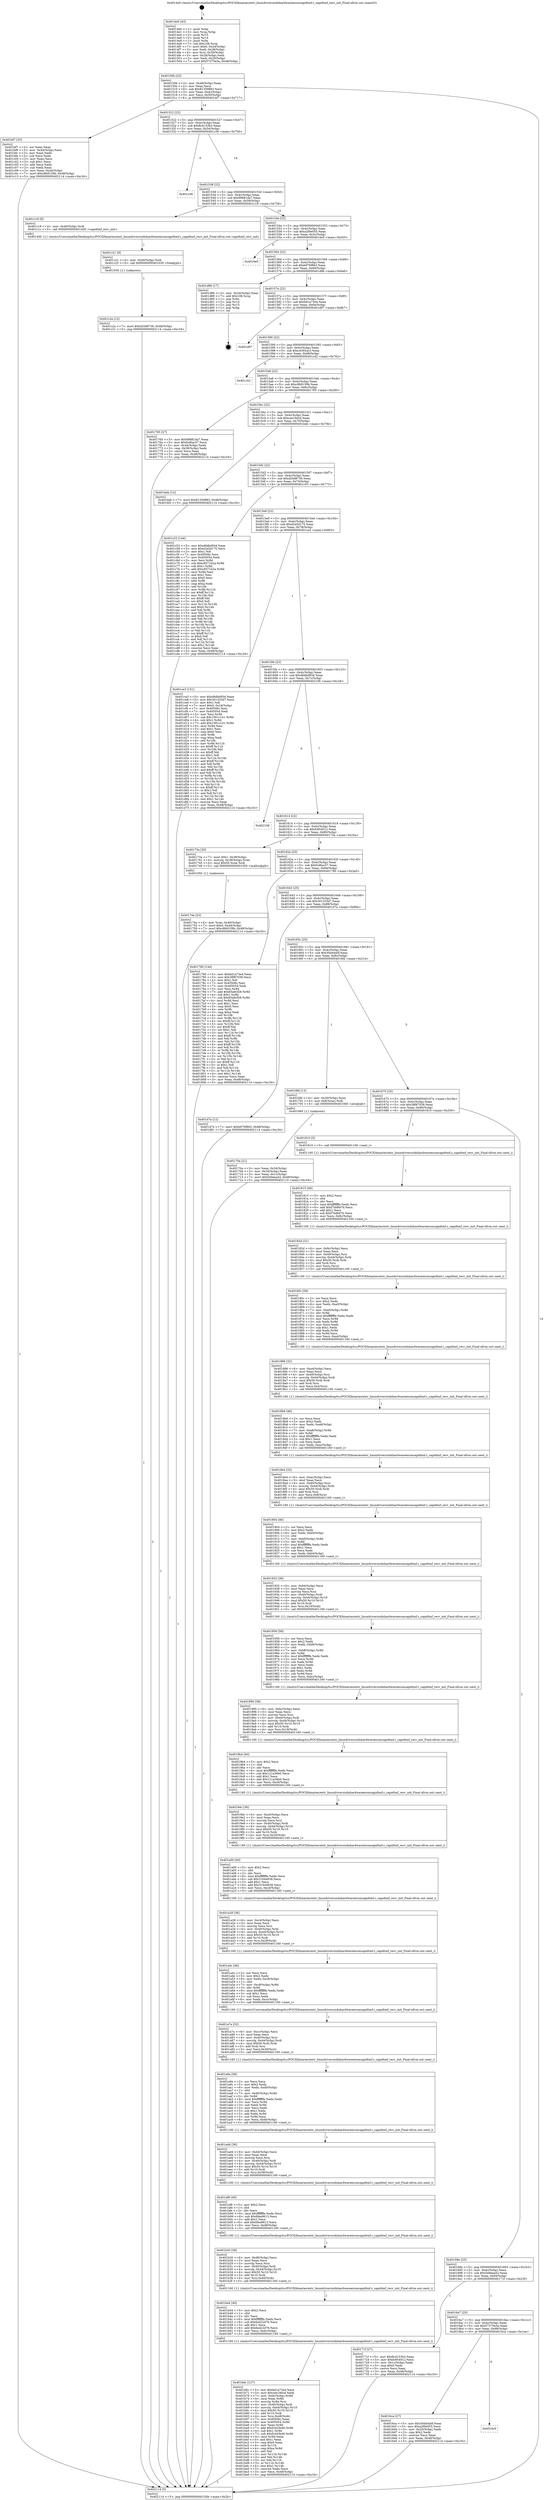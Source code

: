 digraph "0x4014e0" {
  label = "0x4014e0 (/mnt/c/Users/mathe/Desktop/tcc/POCII/binaries/extr_linuxdriversisdnhardwareeiconcapidtmf.c_capidtmf_recv_init_Final-ollvm.out::main(0))"
  labelloc = "t"
  node[shape=record]

  Entry [label="",width=0.3,height=0.3,shape=circle,fillcolor=black,style=filled]
  "0x40150b" [label="{
     0x40150b [23]\l
     | [instrs]\l
     &nbsp;&nbsp;0x40150b \<+3\>: mov -0x48(%rbp),%eax\l
     &nbsp;&nbsp;0x40150e \<+2\>: mov %eax,%ecx\l
     &nbsp;&nbsp;0x401510 \<+6\>: sub $0x81359883,%ecx\l
     &nbsp;&nbsp;0x401516 \<+3\>: mov %eax,-0x4c(%rbp)\l
     &nbsp;&nbsp;0x401519 \<+3\>: mov %ecx,-0x50(%rbp)\l
     &nbsp;&nbsp;0x40151c \<+6\>: je 0000000000401bf7 \<main+0x717\>\l
  }"]
  "0x401bf7" [label="{
     0x401bf7 [33]\l
     | [instrs]\l
     &nbsp;&nbsp;0x401bf7 \<+2\>: xor %eax,%eax\l
     &nbsp;&nbsp;0x401bf9 \<+3\>: mov -0x44(%rbp),%ecx\l
     &nbsp;&nbsp;0x401bfc \<+2\>: mov %eax,%edx\l
     &nbsp;&nbsp;0x401bfe \<+2\>: sub %ecx,%edx\l
     &nbsp;&nbsp;0x401c00 \<+2\>: mov %eax,%ecx\l
     &nbsp;&nbsp;0x401c02 \<+3\>: sub $0x1,%ecx\l
     &nbsp;&nbsp;0x401c05 \<+2\>: add %ecx,%edx\l
     &nbsp;&nbsp;0x401c07 \<+2\>: sub %edx,%eax\l
     &nbsp;&nbsp;0x401c09 \<+3\>: mov %eax,-0x44(%rbp)\l
     &nbsp;&nbsp;0x401c0c \<+7\>: movl $0xc8b9159b,-0x48(%rbp)\l
     &nbsp;&nbsp;0x401c13 \<+5\>: jmp 0000000000402114 \<main+0xc34\>\l
  }"]
  "0x401522" [label="{
     0x401522 [22]\l
     | [instrs]\l
     &nbsp;&nbsp;0x401522 \<+5\>: jmp 0000000000401527 \<main+0x47\>\l
     &nbsp;&nbsp;0x401527 \<+3\>: mov -0x4c(%rbp),%eax\l
     &nbsp;&nbsp;0x40152a \<+5\>: sub $0x8c4153b3,%eax\l
     &nbsp;&nbsp;0x40152f \<+3\>: mov %eax,-0x54(%rbp)\l
     &nbsp;&nbsp;0x401532 \<+6\>: je 0000000000401c36 \<main+0x756\>\l
  }"]
  Exit [label="",width=0.3,height=0.3,shape=circle,fillcolor=black,style=filled,peripheries=2]
  "0x401c36" [label="{
     0x401c36\l
  }", style=dashed]
  "0x401538" [label="{
     0x401538 [22]\l
     | [instrs]\l
     &nbsp;&nbsp;0x401538 \<+5\>: jmp 000000000040153d \<main+0x5d\>\l
     &nbsp;&nbsp;0x40153d \<+3\>: mov -0x4c(%rbp),%eax\l
     &nbsp;&nbsp;0x401540 \<+5\>: sub $0x99881da7,%eax\l
     &nbsp;&nbsp;0x401545 \<+3\>: mov %eax,-0x58(%rbp)\l
     &nbsp;&nbsp;0x401548 \<+6\>: je 0000000000401c18 \<main+0x738\>\l
  }"]
  "0x401c2a" [label="{
     0x401c2a [12]\l
     | [instrs]\l
     &nbsp;&nbsp;0x401c2a \<+7\>: movl $0xd20d8736,-0x48(%rbp)\l
     &nbsp;&nbsp;0x401c31 \<+5\>: jmp 0000000000402114 \<main+0xc34\>\l
  }"]
  "0x401c18" [label="{
     0x401c18 [9]\l
     | [instrs]\l
     &nbsp;&nbsp;0x401c18 \<+4\>: mov -0x40(%rbp),%rdi\l
     &nbsp;&nbsp;0x401c1c \<+5\>: call 0000000000401450 \<capidtmf_recv_init\>\l
     | [calls]\l
     &nbsp;&nbsp;0x401450 \{1\} (/mnt/c/Users/mathe/Desktop/tcc/POCII/binaries/extr_linuxdriversisdnhardwareeiconcapidtmf.c_capidtmf_recv_init_Final-ollvm.out::capidtmf_recv_init)\l
  }"]
  "0x40154e" [label="{
     0x40154e [22]\l
     | [instrs]\l
     &nbsp;&nbsp;0x40154e \<+5\>: jmp 0000000000401553 \<main+0x73\>\l
     &nbsp;&nbsp;0x401553 \<+3\>: mov -0x4c(%rbp),%eax\l
     &nbsp;&nbsp;0x401556 \<+5\>: sub $0xa2f0e055,%eax\l
     &nbsp;&nbsp;0x40155b \<+3\>: mov %eax,-0x5c(%rbp)\l
     &nbsp;&nbsp;0x40155e \<+6\>: je 00000000004016e5 \<main+0x205\>\l
  }"]
  "0x401c21" [label="{
     0x401c21 [9]\l
     | [instrs]\l
     &nbsp;&nbsp;0x401c21 \<+4\>: mov -0x40(%rbp),%rdi\l
     &nbsp;&nbsp;0x401c25 \<+5\>: call 0000000000401030 \<free@plt\>\l
     | [calls]\l
     &nbsp;&nbsp;0x401030 \{1\} (unknown)\l
  }"]
  "0x4016e5" [label="{
     0x4016e5\l
  }", style=dashed]
  "0x401564" [label="{
     0x401564 [22]\l
     | [instrs]\l
     &nbsp;&nbsp;0x401564 \<+5\>: jmp 0000000000401569 \<main+0x89\>\l
     &nbsp;&nbsp;0x401569 \<+3\>: mov -0x4c(%rbp),%eax\l
     &nbsp;&nbsp;0x40156c \<+5\>: sub $0xb976f863,%eax\l
     &nbsp;&nbsp;0x401571 \<+3\>: mov %eax,-0x60(%rbp)\l
     &nbsp;&nbsp;0x401574 \<+6\>: je 0000000000401d86 \<main+0x8a6\>\l
  }"]
  "0x401b6c" [label="{
     0x401b6c [127]\l
     | [instrs]\l
     &nbsp;&nbsp;0x401b6c \<+5\>: mov $0xbd1a73e4,%ecx\l
     &nbsp;&nbsp;0x401b71 \<+5\>: mov $0xcee19dcd,%edx\l
     &nbsp;&nbsp;0x401b76 \<+7\>: mov -0xdc(%rbp),%r8d\l
     &nbsp;&nbsp;0x401b7d \<+4\>: imul %eax,%r8d\l
     &nbsp;&nbsp;0x401b81 \<+3\>: movslq %r8d,%rsi\l
     &nbsp;&nbsp;0x401b84 \<+4\>: mov -0x40(%rbp),%rdi\l
     &nbsp;&nbsp;0x401b88 \<+4\>: movslq -0x44(%rbp),%r10\l
     &nbsp;&nbsp;0x401b8c \<+4\>: imul $0x50,%r10,%r10\l
     &nbsp;&nbsp;0x401b90 \<+3\>: add %r10,%rdi\l
     &nbsp;&nbsp;0x401b93 \<+4\>: mov %rsi,0x48(%rdi)\l
     &nbsp;&nbsp;0x401b97 \<+7\>: mov 0x40506c,%eax\l
     &nbsp;&nbsp;0x401b9e \<+8\>: mov 0x405054,%r8d\l
     &nbsp;&nbsp;0x401ba6 \<+3\>: mov %eax,%r9d\l
     &nbsp;&nbsp;0x401ba9 \<+7\>: add $0xfc443b46,%r9d\l
     &nbsp;&nbsp;0x401bb0 \<+4\>: sub $0x1,%r9d\l
     &nbsp;&nbsp;0x401bb4 \<+7\>: sub $0xfc443b46,%r9d\l
     &nbsp;&nbsp;0x401bbb \<+4\>: imul %r9d,%eax\l
     &nbsp;&nbsp;0x401bbf \<+3\>: and $0x1,%eax\l
     &nbsp;&nbsp;0x401bc2 \<+3\>: cmp $0x0,%eax\l
     &nbsp;&nbsp;0x401bc5 \<+4\>: sete %r11b\l
     &nbsp;&nbsp;0x401bc9 \<+4\>: cmp $0xa,%r8d\l
     &nbsp;&nbsp;0x401bcd \<+3\>: setl %bl\l
     &nbsp;&nbsp;0x401bd0 \<+3\>: mov %r11b,%r14b\l
     &nbsp;&nbsp;0x401bd3 \<+3\>: and %bl,%r14b\l
     &nbsp;&nbsp;0x401bd6 \<+3\>: xor %bl,%r11b\l
     &nbsp;&nbsp;0x401bd9 \<+3\>: or %r11b,%r14b\l
     &nbsp;&nbsp;0x401bdc \<+4\>: test $0x1,%r14b\l
     &nbsp;&nbsp;0x401be0 \<+3\>: cmovne %edx,%ecx\l
     &nbsp;&nbsp;0x401be3 \<+3\>: mov %ecx,-0x48(%rbp)\l
     &nbsp;&nbsp;0x401be6 \<+5\>: jmp 0000000000402114 \<main+0xc34\>\l
  }"]
  "0x401d86" [label="{
     0x401d86 [17]\l
     | [instrs]\l
     &nbsp;&nbsp;0x401d86 \<+3\>: mov -0x24(%rbp),%eax\l
     &nbsp;&nbsp;0x401d89 \<+7\>: add $0x108,%rsp\l
     &nbsp;&nbsp;0x401d90 \<+1\>: pop %rbx\l
     &nbsp;&nbsp;0x401d91 \<+2\>: pop %r14\l
     &nbsp;&nbsp;0x401d93 \<+2\>: pop %r15\l
     &nbsp;&nbsp;0x401d95 \<+1\>: pop %rbp\l
     &nbsp;&nbsp;0x401d96 \<+1\>: ret\l
  }"]
  "0x40157a" [label="{
     0x40157a [22]\l
     | [instrs]\l
     &nbsp;&nbsp;0x40157a \<+5\>: jmp 000000000040157f \<main+0x9f\>\l
     &nbsp;&nbsp;0x40157f \<+3\>: mov -0x4c(%rbp),%eax\l
     &nbsp;&nbsp;0x401582 \<+5\>: sub $0xbd1a73e4,%eax\l
     &nbsp;&nbsp;0x401587 \<+3\>: mov %eax,-0x64(%rbp)\l
     &nbsp;&nbsp;0x40158a \<+6\>: je 0000000000401d97 \<main+0x8b7\>\l
  }"]
  "0x401b44" [label="{
     0x401b44 [40]\l
     | [instrs]\l
     &nbsp;&nbsp;0x401b44 \<+5\>: mov $0x2,%ecx\l
     &nbsp;&nbsp;0x401b49 \<+1\>: cltd\l
     &nbsp;&nbsp;0x401b4a \<+2\>: idiv %ecx\l
     &nbsp;&nbsp;0x401b4c \<+6\>: imul $0xfffffffe,%edx,%ecx\l
     &nbsp;&nbsp;0x401b52 \<+6\>: sub $0x6ed22d76,%ecx\l
     &nbsp;&nbsp;0x401b58 \<+3\>: add $0x1,%ecx\l
     &nbsp;&nbsp;0x401b5b \<+6\>: add $0x6ed22d76,%ecx\l
     &nbsp;&nbsp;0x401b61 \<+6\>: mov %ecx,-0xdc(%rbp)\l
     &nbsp;&nbsp;0x401b67 \<+5\>: call 0000000000401160 \<next_i\>\l
     | [calls]\l
     &nbsp;&nbsp;0x401160 \{1\} (/mnt/c/Users/mathe/Desktop/tcc/POCII/binaries/extr_linuxdriversisdnhardwareeiconcapidtmf.c_capidtmf_recv_init_Final-ollvm.out::next_i)\l
  }"]
  "0x401d97" [label="{
     0x401d97\l
  }", style=dashed]
  "0x401590" [label="{
     0x401590 [22]\l
     | [instrs]\l
     &nbsp;&nbsp;0x401590 \<+5\>: jmp 0000000000401595 \<main+0xb5\>\l
     &nbsp;&nbsp;0x401595 \<+3\>: mov -0x4c(%rbp),%eax\l
     &nbsp;&nbsp;0x401598 \<+5\>: sub $0xc4392ac3,%eax\l
     &nbsp;&nbsp;0x40159d \<+3\>: mov %eax,-0x68(%rbp)\l
     &nbsp;&nbsp;0x4015a0 \<+6\>: je 0000000000401c42 \<main+0x762\>\l
  }"]
  "0x401b20" [label="{
     0x401b20 [36]\l
     | [instrs]\l
     &nbsp;&nbsp;0x401b20 \<+6\>: mov -0xd8(%rbp),%ecx\l
     &nbsp;&nbsp;0x401b26 \<+3\>: imul %eax,%ecx\l
     &nbsp;&nbsp;0x401b29 \<+3\>: movslq %ecx,%rsi\l
     &nbsp;&nbsp;0x401b2c \<+4\>: mov -0x40(%rbp),%rdi\l
     &nbsp;&nbsp;0x401b30 \<+4\>: movslq -0x44(%rbp),%r10\l
     &nbsp;&nbsp;0x401b34 \<+4\>: imul $0x50,%r10,%r10\l
     &nbsp;&nbsp;0x401b38 \<+3\>: add %r10,%rdi\l
     &nbsp;&nbsp;0x401b3b \<+4\>: mov %rsi,0x40(%rdi)\l
     &nbsp;&nbsp;0x401b3f \<+5\>: call 0000000000401160 \<next_i\>\l
     | [calls]\l
     &nbsp;&nbsp;0x401160 \{1\} (/mnt/c/Users/mathe/Desktop/tcc/POCII/binaries/extr_linuxdriversisdnhardwareeiconcapidtmf.c_capidtmf_recv_init_Final-ollvm.out::next_i)\l
  }"]
  "0x401c42" [label="{
     0x401c42\l
  }", style=dashed]
  "0x4015a6" [label="{
     0x4015a6 [22]\l
     | [instrs]\l
     &nbsp;&nbsp;0x4015a6 \<+5\>: jmp 00000000004015ab \<main+0xcb\>\l
     &nbsp;&nbsp;0x4015ab \<+3\>: mov -0x4c(%rbp),%eax\l
     &nbsp;&nbsp;0x4015ae \<+5\>: sub $0xc8b9159b,%eax\l
     &nbsp;&nbsp;0x4015b3 \<+3\>: mov %eax,-0x6c(%rbp)\l
     &nbsp;&nbsp;0x4015b6 \<+6\>: je 0000000000401765 \<main+0x285\>\l
  }"]
  "0x401af8" [label="{
     0x401af8 [40]\l
     | [instrs]\l
     &nbsp;&nbsp;0x401af8 \<+5\>: mov $0x2,%ecx\l
     &nbsp;&nbsp;0x401afd \<+1\>: cltd\l
     &nbsp;&nbsp;0x401afe \<+2\>: idiv %ecx\l
     &nbsp;&nbsp;0x401b00 \<+6\>: imul $0xfffffffe,%edx,%ecx\l
     &nbsp;&nbsp;0x401b06 \<+6\>: sub $0x6fea9613,%ecx\l
     &nbsp;&nbsp;0x401b0c \<+3\>: add $0x1,%ecx\l
     &nbsp;&nbsp;0x401b0f \<+6\>: add $0x6fea9613,%ecx\l
     &nbsp;&nbsp;0x401b15 \<+6\>: mov %ecx,-0xd8(%rbp)\l
     &nbsp;&nbsp;0x401b1b \<+5\>: call 0000000000401160 \<next_i\>\l
     | [calls]\l
     &nbsp;&nbsp;0x401160 \{1\} (/mnt/c/Users/mathe/Desktop/tcc/POCII/binaries/extr_linuxdriversisdnhardwareeiconcapidtmf.c_capidtmf_recv_init_Final-ollvm.out::next_i)\l
  }"]
  "0x401765" [label="{
     0x401765 [27]\l
     | [instrs]\l
     &nbsp;&nbsp;0x401765 \<+5\>: mov $0x99881da7,%eax\l
     &nbsp;&nbsp;0x40176a \<+5\>: mov $0xfcd6ac57,%ecx\l
     &nbsp;&nbsp;0x40176f \<+3\>: mov -0x44(%rbp),%edx\l
     &nbsp;&nbsp;0x401772 \<+3\>: cmp -0x38(%rbp),%edx\l
     &nbsp;&nbsp;0x401775 \<+3\>: cmovl %ecx,%eax\l
     &nbsp;&nbsp;0x401778 \<+3\>: mov %eax,-0x48(%rbp)\l
     &nbsp;&nbsp;0x40177b \<+5\>: jmp 0000000000402114 \<main+0xc34\>\l
  }"]
  "0x4015bc" [label="{
     0x4015bc [22]\l
     | [instrs]\l
     &nbsp;&nbsp;0x4015bc \<+5\>: jmp 00000000004015c1 \<main+0xe1\>\l
     &nbsp;&nbsp;0x4015c1 \<+3\>: mov -0x4c(%rbp),%eax\l
     &nbsp;&nbsp;0x4015c4 \<+5\>: sub $0xcee19dcd,%eax\l
     &nbsp;&nbsp;0x4015c9 \<+3\>: mov %eax,-0x70(%rbp)\l
     &nbsp;&nbsp;0x4015cc \<+6\>: je 0000000000401beb \<main+0x70b\>\l
  }"]
  "0x401ad4" [label="{
     0x401ad4 [36]\l
     | [instrs]\l
     &nbsp;&nbsp;0x401ad4 \<+6\>: mov -0xd4(%rbp),%ecx\l
     &nbsp;&nbsp;0x401ada \<+3\>: imul %eax,%ecx\l
     &nbsp;&nbsp;0x401add \<+3\>: movslq %ecx,%rsi\l
     &nbsp;&nbsp;0x401ae0 \<+4\>: mov -0x40(%rbp),%rdi\l
     &nbsp;&nbsp;0x401ae4 \<+4\>: movslq -0x44(%rbp),%r10\l
     &nbsp;&nbsp;0x401ae8 \<+4\>: imul $0x50,%r10,%r10\l
     &nbsp;&nbsp;0x401aec \<+3\>: add %r10,%rdi\l
     &nbsp;&nbsp;0x401aef \<+4\>: mov %rsi,0x38(%rdi)\l
     &nbsp;&nbsp;0x401af3 \<+5\>: call 0000000000401160 \<next_i\>\l
     | [calls]\l
     &nbsp;&nbsp;0x401160 \{1\} (/mnt/c/Users/mathe/Desktop/tcc/POCII/binaries/extr_linuxdriversisdnhardwareeiconcapidtmf.c_capidtmf_recv_init_Final-ollvm.out::next_i)\l
  }"]
  "0x401beb" [label="{
     0x401beb [12]\l
     | [instrs]\l
     &nbsp;&nbsp;0x401beb \<+7\>: movl $0x81359883,-0x48(%rbp)\l
     &nbsp;&nbsp;0x401bf2 \<+5\>: jmp 0000000000402114 \<main+0xc34\>\l
  }"]
  "0x4015d2" [label="{
     0x4015d2 [22]\l
     | [instrs]\l
     &nbsp;&nbsp;0x4015d2 \<+5\>: jmp 00000000004015d7 \<main+0xf7\>\l
     &nbsp;&nbsp;0x4015d7 \<+3\>: mov -0x4c(%rbp),%eax\l
     &nbsp;&nbsp;0x4015da \<+5\>: sub $0xd20d8736,%eax\l
     &nbsp;&nbsp;0x4015df \<+3\>: mov %eax,-0x74(%rbp)\l
     &nbsp;&nbsp;0x4015e2 \<+6\>: je 0000000000401c53 \<main+0x773\>\l
  }"]
  "0x401a9a" [label="{
     0x401a9a [58]\l
     | [instrs]\l
     &nbsp;&nbsp;0x401a9a \<+2\>: xor %ecx,%ecx\l
     &nbsp;&nbsp;0x401a9c \<+5\>: mov $0x2,%edx\l
     &nbsp;&nbsp;0x401aa1 \<+6\>: mov %edx,-0xd0(%rbp)\l
     &nbsp;&nbsp;0x401aa7 \<+1\>: cltd\l
     &nbsp;&nbsp;0x401aa8 \<+7\>: mov -0xd0(%rbp),%r8d\l
     &nbsp;&nbsp;0x401aaf \<+3\>: idiv %r8d\l
     &nbsp;&nbsp;0x401ab2 \<+6\>: imul $0xfffffffe,%edx,%edx\l
     &nbsp;&nbsp;0x401ab8 \<+3\>: mov %ecx,%r9d\l
     &nbsp;&nbsp;0x401abb \<+3\>: sub %edx,%r9d\l
     &nbsp;&nbsp;0x401abe \<+2\>: mov %ecx,%edx\l
     &nbsp;&nbsp;0x401ac0 \<+3\>: sub $0x1,%edx\l
     &nbsp;&nbsp;0x401ac3 \<+3\>: add %edx,%r9d\l
     &nbsp;&nbsp;0x401ac6 \<+3\>: sub %r9d,%ecx\l
     &nbsp;&nbsp;0x401ac9 \<+6\>: mov %ecx,-0xd4(%rbp)\l
     &nbsp;&nbsp;0x401acf \<+5\>: call 0000000000401160 \<next_i\>\l
     | [calls]\l
     &nbsp;&nbsp;0x401160 \{1\} (/mnt/c/Users/mathe/Desktop/tcc/POCII/binaries/extr_linuxdriversisdnhardwareeiconcapidtmf.c_capidtmf_recv_init_Final-ollvm.out::next_i)\l
  }"]
  "0x401c53" [label="{
     0x401c53 [144]\l
     | [instrs]\l
     &nbsp;&nbsp;0x401c53 \<+5\>: mov $0xd6dbd93d,%eax\l
     &nbsp;&nbsp;0x401c58 \<+5\>: mov $0xd2a5d175,%ecx\l
     &nbsp;&nbsp;0x401c5d \<+2\>: mov $0x1,%dl\l
     &nbsp;&nbsp;0x401c5f \<+7\>: mov 0x40506c,%esi\l
     &nbsp;&nbsp;0x401c66 \<+7\>: mov 0x405054,%edi\l
     &nbsp;&nbsp;0x401c6d \<+3\>: mov %esi,%r8d\l
     &nbsp;&nbsp;0x401c70 \<+7\>: sub $0xc8371b2a,%r8d\l
     &nbsp;&nbsp;0x401c77 \<+4\>: sub $0x1,%r8d\l
     &nbsp;&nbsp;0x401c7b \<+7\>: add $0xc8371b2a,%r8d\l
     &nbsp;&nbsp;0x401c82 \<+4\>: imul %r8d,%esi\l
     &nbsp;&nbsp;0x401c86 \<+3\>: and $0x1,%esi\l
     &nbsp;&nbsp;0x401c89 \<+3\>: cmp $0x0,%esi\l
     &nbsp;&nbsp;0x401c8c \<+4\>: sete %r9b\l
     &nbsp;&nbsp;0x401c90 \<+3\>: cmp $0xa,%edi\l
     &nbsp;&nbsp;0x401c93 \<+4\>: setl %r10b\l
     &nbsp;&nbsp;0x401c97 \<+3\>: mov %r9b,%r11b\l
     &nbsp;&nbsp;0x401c9a \<+4\>: xor $0xff,%r11b\l
     &nbsp;&nbsp;0x401c9e \<+3\>: mov %r10b,%bl\l
     &nbsp;&nbsp;0x401ca1 \<+3\>: xor $0xff,%bl\l
     &nbsp;&nbsp;0x401ca4 \<+3\>: xor $0x0,%dl\l
     &nbsp;&nbsp;0x401ca7 \<+3\>: mov %r11b,%r14b\l
     &nbsp;&nbsp;0x401caa \<+4\>: and $0x0,%r14b\l
     &nbsp;&nbsp;0x401cae \<+3\>: and %dl,%r9b\l
     &nbsp;&nbsp;0x401cb1 \<+3\>: mov %bl,%r15b\l
     &nbsp;&nbsp;0x401cb4 \<+4\>: and $0x0,%r15b\l
     &nbsp;&nbsp;0x401cb8 \<+3\>: and %dl,%r10b\l
     &nbsp;&nbsp;0x401cbb \<+3\>: or %r9b,%r14b\l
     &nbsp;&nbsp;0x401cbe \<+3\>: or %r10b,%r15b\l
     &nbsp;&nbsp;0x401cc1 \<+3\>: xor %r15b,%r14b\l
     &nbsp;&nbsp;0x401cc4 \<+3\>: or %bl,%r11b\l
     &nbsp;&nbsp;0x401cc7 \<+4\>: xor $0xff,%r11b\l
     &nbsp;&nbsp;0x401ccb \<+3\>: or $0x0,%dl\l
     &nbsp;&nbsp;0x401cce \<+3\>: and %dl,%r11b\l
     &nbsp;&nbsp;0x401cd1 \<+3\>: or %r11b,%r14b\l
     &nbsp;&nbsp;0x401cd4 \<+4\>: test $0x1,%r14b\l
     &nbsp;&nbsp;0x401cd8 \<+3\>: cmovne %ecx,%eax\l
     &nbsp;&nbsp;0x401cdb \<+3\>: mov %eax,-0x48(%rbp)\l
     &nbsp;&nbsp;0x401cde \<+5\>: jmp 0000000000402114 \<main+0xc34\>\l
  }"]
  "0x4015e8" [label="{
     0x4015e8 [22]\l
     | [instrs]\l
     &nbsp;&nbsp;0x4015e8 \<+5\>: jmp 00000000004015ed \<main+0x10d\>\l
     &nbsp;&nbsp;0x4015ed \<+3\>: mov -0x4c(%rbp),%eax\l
     &nbsp;&nbsp;0x4015f0 \<+5\>: sub $0xd2a5d175,%eax\l
     &nbsp;&nbsp;0x4015f5 \<+3\>: mov %eax,-0x78(%rbp)\l
     &nbsp;&nbsp;0x4015f8 \<+6\>: je 0000000000401ce3 \<main+0x803\>\l
  }"]
  "0x401a7a" [label="{
     0x401a7a [32]\l
     | [instrs]\l
     &nbsp;&nbsp;0x401a7a \<+6\>: mov -0xcc(%rbp),%ecx\l
     &nbsp;&nbsp;0x401a80 \<+3\>: imul %eax,%ecx\l
     &nbsp;&nbsp;0x401a83 \<+4\>: mov -0x40(%rbp),%rsi\l
     &nbsp;&nbsp;0x401a87 \<+4\>: movslq -0x44(%rbp),%rdi\l
     &nbsp;&nbsp;0x401a8b \<+4\>: imul $0x50,%rdi,%rdi\l
     &nbsp;&nbsp;0x401a8f \<+3\>: add %rdi,%rsi\l
     &nbsp;&nbsp;0x401a92 \<+3\>: mov %ecx,0x30(%rsi)\l
     &nbsp;&nbsp;0x401a95 \<+5\>: call 0000000000401160 \<next_i\>\l
     | [calls]\l
     &nbsp;&nbsp;0x401160 \{1\} (/mnt/c/Users/mathe/Desktop/tcc/POCII/binaries/extr_linuxdriversisdnhardwareeiconcapidtmf.c_capidtmf_recv_init_Final-ollvm.out::next_i)\l
  }"]
  "0x401ce3" [label="{
     0x401ce3 [151]\l
     | [instrs]\l
     &nbsp;&nbsp;0x401ce3 \<+5\>: mov $0xd6dbd93d,%eax\l
     &nbsp;&nbsp;0x401ce8 \<+5\>: mov $0x301333d7,%ecx\l
     &nbsp;&nbsp;0x401ced \<+2\>: mov $0x1,%dl\l
     &nbsp;&nbsp;0x401cef \<+7\>: movl $0x0,-0x24(%rbp)\l
     &nbsp;&nbsp;0x401cf6 \<+7\>: mov 0x40506c,%esi\l
     &nbsp;&nbsp;0x401cfd \<+7\>: mov 0x405054,%edi\l
     &nbsp;&nbsp;0x401d04 \<+3\>: mov %esi,%r8d\l
     &nbsp;&nbsp;0x401d07 \<+7\>: sub $0x1581c141,%r8d\l
     &nbsp;&nbsp;0x401d0e \<+4\>: sub $0x1,%r8d\l
     &nbsp;&nbsp;0x401d12 \<+7\>: add $0x1581c141,%r8d\l
     &nbsp;&nbsp;0x401d19 \<+4\>: imul %r8d,%esi\l
     &nbsp;&nbsp;0x401d1d \<+3\>: and $0x1,%esi\l
     &nbsp;&nbsp;0x401d20 \<+3\>: cmp $0x0,%esi\l
     &nbsp;&nbsp;0x401d23 \<+4\>: sete %r9b\l
     &nbsp;&nbsp;0x401d27 \<+3\>: cmp $0xa,%edi\l
     &nbsp;&nbsp;0x401d2a \<+4\>: setl %r10b\l
     &nbsp;&nbsp;0x401d2e \<+3\>: mov %r9b,%r11b\l
     &nbsp;&nbsp;0x401d31 \<+4\>: xor $0xff,%r11b\l
     &nbsp;&nbsp;0x401d35 \<+3\>: mov %r10b,%bl\l
     &nbsp;&nbsp;0x401d38 \<+3\>: xor $0xff,%bl\l
     &nbsp;&nbsp;0x401d3b \<+3\>: xor $0x1,%dl\l
     &nbsp;&nbsp;0x401d3e \<+3\>: mov %r11b,%r14b\l
     &nbsp;&nbsp;0x401d41 \<+4\>: and $0xff,%r14b\l
     &nbsp;&nbsp;0x401d45 \<+3\>: and %dl,%r9b\l
     &nbsp;&nbsp;0x401d48 \<+3\>: mov %bl,%r15b\l
     &nbsp;&nbsp;0x401d4b \<+4\>: and $0xff,%r15b\l
     &nbsp;&nbsp;0x401d4f \<+3\>: and %dl,%r10b\l
     &nbsp;&nbsp;0x401d52 \<+3\>: or %r9b,%r14b\l
     &nbsp;&nbsp;0x401d55 \<+3\>: or %r10b,%r15b\l
     &nbsp;&nbsp;0x401d58 \<+3\>: xor %r15b,%r14b\l
     &nbsp;&nbsp;0x401d5b \<+3\>: or %bl,%r11b\l
     &nbsp;&nbsp;0x401d5e \<+4\>: xor $0xff,%r11b\l
     &nbsp;&nbsp;0x401d62 \<+3\>: or $0x1,%dl\l
     &nbsp;&nbsp;0x401d65 \<+3\>: and %dl,%r11b\l
     &nbsp;&nbsp;0x401d68 \<+3\>: or %r11b,%r14b\l
     &nbsp;&nbsp;0x401d6b \<+4\>: test $0x1,%r14b\l
     &nbsp;&nbsp;0x401d6f \<+3\>: cmovne %ecx,%eax\l
     &nbsp;&nbsp;0x401d72 \<+3\>: mov %eax,-0x48(%rbp)\l
     &nbsp;&nbsp;0x401d75 \<+5\>: jmp 0000000000402114 \<main+0xc34\>\l
  }"]
  "0x4015fe" [label="{
     0x4015fe [22]\l
     | [instrs]\l
     &nbsp;&nbsp;0x4015fe \<+5\>: jmp 0000000000401603 \<main+0x123\>\l
     &nbsp;&nbsp;0x401603 \<+3\>: mov -0x4c(%rbp),%eax\l
     &nbsp;&nbsp;0x401606 \<+5\>: sub $0xd6dbd93d,%eax\l
     &nbsp;&nbsp;0x40160b \<+3\>: mov %eax,-0x7c(%rbp)\l
     &nbsp;&nbsp;0x40160e \<+6\>: je 0000000000402106 \<main+0xc26\>\l
  }"]
  "0x401a4c" [label="{
     0x401a4c [46]\l
     | [instrs]\l
     &nbsp;&nbsp;0x401a4c \<+2\>: xor %ecx,%ecx\l
     &nbsp;&nbsp;0x401a4e \<+5\>: mov $0x2,%edx\l
     &nbsp;&nbsp;0x401a53 \<+6\>: mov %edx,-0xc8(%rbp)\l
     &nbsp;&nbsp;0x401a59 \<+1\>: cltd\l
     &nbsp;&nbsp;0x401a5a \<+7\>: mov -0xc8(%rbp),%r8d\l
     &nbsp;&nbsp;0x401a61 \<+3\>: idiv %r8d\l
     &nbsp;&nbsp;0x401a64 \<+6\>: imul $0xfffffffe,%edx,%edx\l
     &nbsp;&nbsp;0x401a6a \<+3\>: sub $0x1,%ecx\l
     &nbsp;&nbsp;0x401a6d \<+2\>: sub %ecx,%edx\l
     &nbsp;&nbsp;0x401a6f \<+6\>: mov %edx,-0xcc(%rbp)\l
     &nbsp;&nbsp;0x401a75 \<+5\>: call 0000000000401160 \<next_i\>\l
     | [calls]\l
     &nbsp;&nbsp;0x401160 \{1\} (/mnt/c/Users/mathe/Desktop/tcc/POCII/binaries/extr_linuxdriversisdnhardwareeiconcapidtmf.c_capidtmf_recv_init_Final-ollvm.out::next_i)\l
  }"]
  "0x402106" [label="{
     0x402106\l
  }", style=dashed]
  "0x401614" [label="{
     0x401614 [22]\l
     | [instrs]\l
     &nbsp;&nbsp;0x401614 \<+5\>: jmp 0000000000401619 \<main+0x139\>\l
     &nbsp;&nbsp;0x401619 \<+3\>: mov -0x4c(%rbp),%eax\l
     &nbsp;&nbsp;0x40161c \<+5\>: sub $0xfc854012,%eax\l
     &nbsp;&nbsp;0x401621 \<+3\>: mov %eax,-0x80(%rbp)\l
     &nbsp;&nbsp;0x401624 \<+6\>: je 000000000040173a \<main+0x25a\>\l
  }"]
  "0x401a28" [label="{
     0x401a28 [36]\l
     | [instrs]\l
     &nbsp;&nbsp;0x401a28 \<+6\>: mov -0xc4(%rbp),%ecx\l
     &nbsp;&nbsp;0x401a2e \<+3\>: imul %eax,%ecx\l
     &nbsp;&nbsp;0x401a31 \<+3\>: movslq %ecx,%rsi\l
     &nbsp;&nbsp;0x401a34 \<+4\>: mov -0x40(%rbp),%rdi\l
     &nbsp;&nbsp;0x401a38 \<+4\>: movslq -0x44(%rbp),%r10\l
     &nbsp;&nbsp;0x401a3c \<+4\>: imul $0x50,%r10,%r10\l
     &nbsp;&nbsp;0x401a40 \<+3\>: add %r10,%rdi\l
     &nbsp;&nbsp;0x401a43 \<+4\>: mov %rsi,0x28(%rdi)\l
     &nbsp;&nbsp;0x401a47 \<+5\>: call 0000000000401160 \<next_i\>\l
     | [calls]\l
     &nbsp;&nbsp;0x401160 \{1\} (/mnt/c/Users/mathe/Desktop/tcc/POCII/binaries/extr_linuxdriversisdnhardwareeiconcapidtmf.c_capidtmf_recv_init_Final-ollvm.out::next_i)\l
  }"]
  "0x40173a" [label="{
     0x40173a [20]\l
     | [instrs]\l
     &nbsp;&nbsp;0x40173a \<+7\>: movl $0x1,-0x38(%rbp)\l
     &nbsp;&nbsp;0x401741 \<+4\>: movslq -0x38(%rbp),%rax\l
     &nbsp;&nbsp;0x401745 \<+4\>: imul $0x50,%rax,%rdi\l
     &nbsp;&nbsp;0x401749 \<+5\>: call 0000000000401050 \<malloc@plt\>\l
     | [calls]\l
     &nbsp;&nbsp;0x401050 \{1\} (unknown)\l
  }"]
  "0x40162a" [label="{
     0x40162a [25]\l
     | [instrs]\l
     &nbsp;&nbsp;0x40162a \<+5\>: jmp 000000000040162f \<main+0x14f\>\l
     &nbsp;&nbsp;0x40162f \<+3\>: mov -0x4c(%rbp),%eax\l
     &nbsp;&nbsp;0x401632 \<+5\>: sub $0xfcd6ac57,%eax\l
     &nbsp;&nbsp;0x401637 \<+6\>: mov %eax,-0x84(%rbp)\l
     &nbsp;&nbsp;0x40163d \<+6\>: je 0000000000401780 \<main+0x2a0\>\l
  }"]
  "0x401a00" [label="{
     0x401a00 [40]\l
     | [instrs]\l
     &nbsp;&nbsp;0x401a00 \<+5\>: mov $0x2,%ecx\l
     &nbsp;&nbsp;0x401a05 \<+1\>: cltd\l
     &nbsp;&nbsp;0x401a06 \<+2\>: idiv %ecx\l
     &nbsp;&nbsp;0x401a08 \<+6\>: imul $0xfffffffe,%edx,%ecx\l
     &nbsp;&nbsp;0x401a0e \<+6\>: sub $0x31644638,%ecx\l
     &nbsp;&nbsp;0x401a14 \<+3\>: add $0x1,%ecx\l
     &nbsp;&nbsp;0x401a17 \<+6\>: add $0x31644638,%ecx\l
     &nbsp;&nbsp;0x401a1d \<+6\>: mov %ecx,-0xc4(%rbp)\l
     &nbsp;&nbsp;0x401a23 \<+5\>: call 0000000000401160 \<next_i\>\l
     | [calls]\l
     &nbsp;&nbsp;0x401160 \{1\} (/mnt/c/Users/mathe/Desktop/tcc/POCII/binaries/extr_linuxdriversisdnhardwareeiconcapidtmf.c_capidtmf_recv_init_Final-ollvm.out::next_i)\l
  }"]
  "0x401780" [label="{
     0x401780 [144]\l
     | [instrs]\l
     &nbsp;&nbsp;0x401780 \<+5\>: mov $0xbd1a73e4,%eax\l
     &nbsp;&nbsp;0x401785 \<+5\>: mov $0x38f87039,%ecx\l
     &nbsp;&nbsp;0x40178a \<+2\>: mov $0x1,%dl\l
     &nbsp;&nbsp;0x40178c \<+7\>: mov 0x40506c,%esi\l
     &nbsp;&nbsp;0x401793 \<+7\>: mov 0x405054,%edi\l
     &nbsp;&nbsp;0x40179a \<+3\>: mov %esi,%r8d\l
     &nbsp;&nbsp;0x40179d \<+7\>: add $0x65a8cf28,%r8d\l
     &nbsp;&nbsp;0x4017a4 \<+4\>: sub $0x1,%r8d\l
     &nbsp;&nbsp;0x4017a8 \<+7\>: sub $0x65a8cf28,%r8d\l
     &nbsp;&nbsp;0x4017af \<+4\>: imul %r8d,%esi\l
     &nbsp;&nbsp;0x4017b3 \<+3\>: and $0x1,%esi\l
     &nbsp;&nbsp;0x4017b6 \<+3\>: cmp $0x0,%esi\l
     &nbsp;&nbsp;0x4017b9 \<+4\>: sete %r9b\l
     &nbsp;&nbsp;0x4017bd \<+3\>: cmp $0xa,%edi\l
     &nbsp;&nbsp;0x4017c0 \<+4\>: setl %r10b\l
     &nbsp;&nbsp;0x4017c4 \<+3\>: mov %r9b,%r11b\l
     &nbsp;&nbsp;0x4017c7 \<+4\>: xor $0xff,%r11b\l
     &nbsp;&nbsp;0x4017cb \<+3\>: mov %r10b,%bl\l
     &nbsp;&nbsp;0x4017ce \<+3\>: xor $0xff,%bl\l
     &nbsp;&nbsp;0x4017d1 \<+3\>: xor $0x1,%dl\l
     &nbsp;&nbsp;0x4017d4 \<+3\>: mov %r11b,%r14b\l
     &nbsp;&nbsp;0x4017d7 \<+4\>: and $0xff,%r14b\l
     &nbsp;&nbsp;0x4017db \<+3\>: and %dl,%r9b\l
     &nbsp;&nbsp;0x4017de \<+3\>: mov %bl,%r15b\l
     &nbsp;&nbsp;0x4017e1 \<+4\>: and $0xff,%r15b\l
     &nbsp;&nbsp;0x4017e5 \<+3\>: and %dl,%r10b\l
     &nbsp;&nbsp;0x4017e8 \<+3\>: or %r9b,%r14b\l
     &nbsp;&nbsp;0x4017eb \<+3\>: or %r10b,%r15b\l
     &nbsp;&nbsp;0x4017ee \<+3\>: xor %r15b,%r14b\l
     &nbsp;&nbsp;0x4017f1 \<+3\>: or %bl,%r11b\l
     &nbsp;&nbsp;0x4017f4 \<+4\>: xor $0xff,%r11b\l
     &nbsp;&nbsp;0x4017f8 \<+3\>: or $0x1,%dl\l
     &nbsp;&nbsp;0x4017fb \<+3\>: and %dl,%r11b\l
     &nbsp;&nbsp;0x4017fe \<+3\>: or %r11b,%r14b\l
     &nbsp;&nbsp;0x401801 \<+4\>: test $0x1,%r14b\l
     &nbsp;&nbsp;0x401805 \<+3\>: cmovne %ecx,%eax\l
     &nbsp;&nbsp;0x401808 \<+3\>: mov %eax,-0x48(%rbp)\l
     &nbsp;&nbsp;0x40180b \<+5\>: jmp 0000000000402114 \<main+0xc34\>\l
  }"]
  "0x401643" [label="{
     0x401643 [25]\l
     | [instrs]\l
     &nbsp;&nbsp;0x401643 \<+5\>: jmp 0000000000401648 \<main+0x168\>\l
     &nbsp;&nbsp;0x401648 \<+3\>: mov -0x4c(%rbp),%eax\l
     &nbsp;&nbsp;0x40164b \<+5\>: sub $0x301333d7,%eax\l
     &nbsp;&nbsp;0x401650 \<+6\>: mov %eax,-0x88(%rbp)\l
     &nbsp;&nbsp;0x401656 \<+6\>: je 0000000000401d7a \<main+0x89a\>\l
  }"]
  "0x4019dc" [label="{
     0x4019dc [36]\l
     | [instrs]\l
     &nbsp;&nbsp;0x4019dc \<+6\>: mov -0xc0(%rbp),%ecx\l
     &nbsp;&nbsp;0x4019e2 \<+3\>: imul %eax,%ecx\l
     &nbsp;&nbsp;0x4019e5 \<+3\>: movslq %ecx,%rsi\l
     &nbsp;&nbsp;0x4019e8 \<+4\>: mov -0x40(%rbp),%rdi\l
     &nbsp;&nbsp;0x4019ec \<+4\>: movslq -0x44(%rbp),%r10\l
     &nbsp;&nbsp;0x4019f0 \<+4\>: imul $0x50,%r10,%r10\l
     &nbsp;&nbsp;0x4019f4 \<+3\>: add %r10,%rdi\l
     &nbsp;&nbsp;0x4019f7 \<+4\>: mov %rsi,0x20(%rdi)\l
     &nbsp;&nbsp;0x4019fb \<+5\>: call 0000000000401160 \<next_i\>\l
     | [calls]\l
     &nbsp;&nbsp;0x401160 \{1\} (/mnt/c/Users/mathe/Desktop/tcc/POCII/binaries/extr_linuxdriversisdnhardwareeiconcapidtmf.c_capidtmf_recv_init_Final-ollvm.out::next_i)\l
  }"]
  "0x401d7a" [label="{
     0x401d7a [12]\l
     | [instrs]\l
     &nbsp;&nbsp;0x401d7a \<+7\>: movl $0xb976f863,-0x48(%rbp)\l
     &nbsp;&nbsp;0x401d81 \<+5\>: jmp 0000000000402114 \<main+0xc34\>\l
  }"]
  "0x40165c" [label="{
     0x40165c [25]\l
     | [instrs]\l
     &nbsp;&nbsp;0x40165c \<+5\>: jmp 0000000000401661 \<main+0x181\>\l
     &nbsp;&nbsp;0x401661 \<+3\>: mov -0x4c(%rbp),%eax\l
     &nbsp;&nbsp;0x401664 \<+5\>: sub $0x30d44a0f,%eax\l
     &nbsp;&nbsp;0x401669 \<+6\>: mov %eax,-0x8c(%rbp)\l
     &nbsp;&nbsp;0x40166f \<+6\>: je 00000000004016fd \<main+0x21d\>\l
  }"]
  "0x4019b4" [label="{
     0x4019b4 [40]\l
     | [instrs]\l
     &nbsp;&nbsp;0x4019b4 \<+5\>: mov $0x2,%ecx\l
     &nbsp;&nbsp;0x4019b9 \<+1\>: cltd\l
     &nbsp;&nbsp;0x4019ba \<+2\>: idiv %ecx\l
     &nbsp;&nbsp;0x4019bc \<+6\>: imul $0xfffffffe,%edx,%ecx\l
     &nbsp;&nbsp;0x4019c2 \<+6\>: sub $0x121a36b0,%ecx\l
     &nbsp;&nbsp;0x4019c8 \<+3\>: add $0x1,%ecx\l
     &nbsp;&nbsp;0x4019cb \<+6\>: add $0x121a36b0,%ecx\l
     &nbsp;&nbsp;0x4019d1 \<+6\>: mov %ecx,-0xc0(%rbp)\l
     &nbsp;&nbsp;0x4019d7 \<+5\>: call 0000000000401160 \<next_i\>\l
     | [calls]\l
     &nbsp;&nbsp;0x401160 \{1\} (/mnt/c/Users/mathe/Desktop/tcc/POCII/binaries/extr_linuxdriversisdnhardwareeiconcapidtmf.c_capidtmf_recv_init_Final-ollvm.out::next_i)\l
  }"]
  "0x4016fd" [label="{
     0x4016fd [13]\l
     | [instrs]\l
     &nbsp;&nbsp;0x4016fd \<+4\>: mov -0x30(%rbp),%rax\l
     &nbsp;&nbsp;0x401701 \<+4\>: mov 0x8(%rax),%rdi\l
     &nbsp;&nbsp;0x401705 \<+5\>: call 0000000000401060 \<atoi@plt\>\l
     | [calls]\l
     &nbsp;&nbsp;0x401060 \{1\} (unknown)\l
  }"]
  "0x401675" [label="{
     0x401675 [25]\l
     | [instrs]\l
     &nbsp;&nbsp;0x401675 \<+5\>: jmp 000000000040167a \<main+0x19a\>\l
     &nbsp;&nbsp;0x40167a \<+3\>: mov -0x4c(%rbp),%eax\l
     &nbsp;&nbsp;0x40167d \<+5\>: sub $0x38f87039,%eax\l
     &nbsp;&nbsp;0x401682 \<+6\>: mov %eax,-0x90(%rbp)\l
     &nbsp;&nbsp;0x401688 \<+6\>: je 0000000000401810 \<main+0x330\>\l
  }"]
  "0x401990" [label="{
     0x401990 [36]\l
     | [instrs]\l
     &nbsp;&nbsp;0x401990 \<+6\>: mov -0xbc(%rbp),%ecx\l
     &nbsp;&nbsp;0x401996 \<+3\>: imul %eax,%ecx\l
     &nbsp;&nbsp;0x401999 \<+3\>: movslq %ecx,%rsi\l
     &nbsp;&nbsp;0x40199c \<+4\>: mov -0x40(%rbp),%rdi\l
     &nbsp;&nbsp;0x4019a0 \<+4\>: movslq -0x44(%rbp),%r10\l
     &nbsp;&nbsp;0x4019a4 \<+4\>: imul $0x50,%r10,%r10\l
     &nbsp;&nbsp;0x4019a8 \<+3\>: add %r10,%rdi\l
     &nbsp;&nbsp;0x4019ab \<+4\>: mov %rsi,0x18(%rdi)\l
     &nbsp;&nbsp;0x4019af \<+5\>: call 0000000000401160 \<next_i\>\l
     | [calls]\l
     &nbsp;&nbsp;0x401160 \{1\} (/mnt/c/Users/mathe/Desktop/tcc/POCII/binaries/extr_linuxdriversisdnhardwareeiconcapidtmf.c_capidtmf_recv_init_Final-ollvm.out::next_i)\l
  }"]
  "0x401810" [label="{
     0x401810 [5]\l
     | [instrs]\l
     &nbsp;&nbsp;0x401810 \<+5\>: call 0000000000401160 \<next_i\>\l
     | [calls]\l
     &nbsp;&nbsp;0x401160 \{1\} (/mnt/c/Users/mathe/Desktop/tcc/POCII/binaries/extr_linuxdriversisdnhardwareeiconcapidtmf.c_capidtmf_recv_init_Final-ollvm.out::next_i)\l
  }"]
  "0x40168e" [label="{
     0x40168e [25]\l
     | [instrs]\l
     &nbsp;&nbsp;0x40168e \<+5\>: jmp 0000000000401693 \<main+0x1b3\>\l
     &nbsp;&nbsp;0x401693 \<+3\>: mov -0x4c(%rbp),%eax\l
     &nbsp;&nbsp;0x401696 \<+5\>: sub $0x549eea43,%eax\l
     &nbsp;&nbsp;0x40169b \<+6\>: mov %eax,-0x94(%rbp)\l
     &nbsp;&nbsp;0x4016a1 \<+6\>: je 000000000040171f \<main+0x23f\>\l
  }"]
  "0x401956" [label="{
     0x401956 [58]\l
     | [instrs]\l
     &nbsp;&nbsp;0x401956 \<+2\>: xor %ecx,%ecx\l
     &nbsp;&nbsp;0x401958 \<+5\>: mov $0x2,%edx\l
     &nbsp;&nbsp;0x40195d \<+6\>: mov %edx,-0xb8(%rbp)\l
     &nbsp;&nbsp;0x401963 \<+1\>: cltd\l
     &nbsp;&nbsp;0x401964 \<+7\>: mov -0xb8(%rbp),%r8d\l
     &nbsp;&nbsp;0x40196b \<+3\>: idiv %r8d\l
     &nbsp;&nbsp;0x40196e \<+6\>: imul $0xfffffffe,%edx,%edx\l
     &nbsp;&nbsp;0x401974 \<+3\>: mov %ecx,%r9d\l
     &nbsp;&nbsp;0x401977 \<+3\>: sub %edx,%r9d\l
     &nbsp;&nbsp;0x40197a \<+2\>: mov %ecx,%edx\l
     &nbsp;&nbsp;0x40197c \<+3\>: sub $0x1,%edx\l
     &nbsp;&nbsp;0x40197f \<+3\>: add %edx,%r9d\l
     &nbsp;&nbsp;0x401982 \<+3\>: sub %r9d,%ecx\l
     &nbsp;&nbsp;0x401985 \<+6\>: mov %ecx,-0xbc(%rbp)\l
     &nbsp;&nbsp;0x40198b \<+5\>: call 0000000000401160 \<next_i\>\l
     | [calls]\l
     &nbsp;&nbsp;0x401160 \{1\} (/mnt/c/Users/mathe/Desktop/tcc/POCII/binaries/extr_linuxdriversisdnhardwareeiconcapidtmf.c_capidtmf_recv_init_Final-ollvm.out::next_i)\l
  }"]
  "0x40171f" [label="{
     0x40171f [27]\l
     | [instrs]\l
     &nbsp;&nbsp;0x40171f \<+5\>: mov $0x8c4153b3,%eax\l
     &nbsp;&nbsp;0x401724 \<+5\>: mov $0xfc854012,%ecx\l
     &nbsp;&nbsp;0x401729 \<+3\>: mov -0x1c(%rbp),%edx\l
     &nbsp;&nbsp;0x40172c \<+3\>: cmp $0x0,%edx\l
     &nbsp;&nbsp;0x40172f \<+3\>: cmove %ecx,%eax\l
     &nbsp;&nbsp;0x401732 \<+3\>: mov %eax,-0x48(%rbp)\l
     &nbsp;&nbsp;0x401735 \<+5\>: jmp 0000000000402114 \<main+0xc34\>\l
  }"]
  "0x4016a7" [label="{
     0x4016a7 [25]\l
     | [instrs]\l
     &nbsp;&nbsp;0x4016a7 \<+5\>: jmp 00000000004016ac \<main+0x1cc\>\l
     &nbsp;&nbsp;0x4016ac \<+3\>: mov -0x4c(%rbp),%eax\l
     &nbsp;&nbsp;0x4016af \<+5\>: sub $0x57270e3a,%eax\l
     &nbsp;&nbsp;0x4016b4 \<+6\>: mov %eax,-0x98(%rbp)\l
     &nbsp;&nbsp;0x4016ba \<+6\>: je 00000000004016ca \<main+0x1ea\>\l
  }"]
  "0x401932" [label="{
     0x401932 [36]\l
     | [instrs]\l
     &nbsp;&nbsp;0x401932 \<+6\>: mov -0xb4(%rbp),%ecx\l
     &nbsp;&nbsp;0x401938 \<+3\>: imul %eax,%ecx\l
     &nbsp;&nbsp;0x40193b \<+3\>: movslq %ecx,%rsi\l
     &nbsp;&nbsp;0x40193e \<+4\>: mov -0x40(%rbp),%rdi\l
     &nbsp;&nbsp;0x401942 \<+4\>: movslq -0x44(%rbp),%r10\l
     &nbsp;&nbsp;0x401946 \<+4\>: imul $0x50,%r10,%r10\l
     &nbsp;&nbsp;0x40194a \<+3\>: add %r10,%rdi\l
     &nbsp;&nbsp;0x40194d \<+4\>: mov %rsi,0x10(%rdi)\l
     &nbsp;&nbsp;0x401951 \<+5\>: call 0000000000401160 \<next_i\>\l
     | [calls]\l
     &nbsp;&nbsp;0x401160 \{1\} (/mnt/c/Users/mathe/Desktop/tcc/POCII/binaries/extr_linuxdriversisdnhardwareeiconcapidtmf.c_capidtmf_recv_init_Final-ollvm.out::next_i)\l
  }"]
  "0x4016ca" [label="{
     0x4016ca [27]\l
     | [instrs]\l
     &nbsp;&nbsp;0x4016ca \<+5\>: mov $0x30d44a0f,%eax\l
     &nbsp;&nbsp;0x4016cf \<+5\>: mov $0xa2f0e055,%ecx\l
     &nbsp;&nbsp;0x4016d4 \<+3\>: mov -0x20(%rbp),%edx\l
     &nbsp;&nbsp;0x4016d7 \<+3\>: cmp $0x2,%edx\l
     &nbsp;&nbsp;0x4016da \<+3\>: cmovne %ecx,%eax\l
     &nbsp;&nbsp;0x4016dd \<+3\>: mov %eax,-0x48(%rbp)\l
     &nbsp;&nbsp;0x4016e0 \<+5\>: jmp 0000000000402114 \<main+0xc34\>\l
  }"]
  "0x4016c0" [label="{
     0x4016c0\l
  }", style=dashed]
  "0x402114" [label="{
     0x402114 [5]\l
     | [instrs]\l
     &nbsp;&nbsp;0x402114 \<+5\>: jmp 000000000040150b \<main+0x2b\>\l
  }"]
  "0x4014e0" [label="{
     0x4014e0 [43]\l
     | [instrs]\l
     &nbsp;&nbsp;0x4014e0 \<+1\>: push %rbp\l
     &nbsp;&nbsp;0x4014e1 \<+3\>: mov %rsp,%rbp\l
     &nbsp;&nbsp;0x4014e4 \<+2\>: push %r15\l
     &nbsp;&nbsp;0x4014e6 \<+2\>: push %r14\l
     &nbsp;&nbsp;0x4014e8 \<+1\>: push %rbx\l
     &nbsp;&nbsp;0x4014e9 \<+7\>: sub $0x108,%rsp\l
     &nbsp;&nbsp;0x4014f0 \<+7\>: movl $0x0,-0x24(%rbp)\l
     &nbsp;&nbsp;0x4014f7 \<+3\>: mov %edi,-0x28(%rbp)\l
     &nbsp;&nbsp;0x4014fa \<+4\>: mov %rsi,-0x30(%rbp)\l
     &nbsp;&nbsp;0x4014fe \<+3\>: mov -0x28(%rbp),%edi\l
     &nbsp;&nbsp;0x401501 \<+3\>: mov %edi,-0x20(%rbp)\l
     &nbsp;&nbsp;0x401504 \<+7\>: movl $0x57270e3a,-0x48(%rbp)\l
  }"]
  "0x40170a" [label="{
     0x40170a [21]\l
     | [instrs]\l
     &nbsp;&nbsp;0x40170a \<+3\>: mov %eax,-0x34(%rbp)\l
     &nbsp;&nbsp;0x40170d \<+3\>: mov -0x34(%rbp),%eax\l
     &nbsp;&nbsp;0x401710 \<+3\>: mov %eax,-0x1c(%rbp)\l
     &nbsp;&nbsp;0x401713 \<+7\>: movl $0x549eea43,-0x48(%rbp)\l
     &nbsp;&nbsp;0x40171a \<+5\>: jmp 0000000000402114 \<main+0xc34\>\l
  }"]
  "0x40174e" [label="{
     0x40174e [23]\l
     | [instrs]\l
     &nbsp;&nbsp;0x40174e \<+4\>: mov %rax,-0x40(%rbp)\l
     &nbsp;&nbsp;0x401752 \<+7\>: movl $0x0,-0x44(%rbp)\l
     &nbsp;&nbsp;0x401759 \<+7\>: movl $0xc8b9159b,-0x48(%rbp)\l
     &nbsp;&nbsp;0x401760 \<+5\>: jmp 0000000000402114 \<main+0xc34\>\l
  }"]
  "0x401815" [label="{
     0x401815 [40]\l
     | [instrs]\l
     &nbsp;&nbsp;0x401815 \<+5\>: mov $0x2,%ecx\l
     &nbsp;&nbsp;0x40181a \<+1\>: cltd\l
     &nbsp;&nbsp;0x40181b \<+2\>: idiv %ecx\l
     &nbsp;&nbsp;0x40181d \<+6\>: imul $0xfffffffe,%edx,%ecx\l
     &nbsp;&nbsp;0x401823 \<+6\>: add $0xf7dd6d7b,%ecx\l
     &nbsp;&nbsp;0x401829 \<+3\>: add $0x1,%ecx\l
     &nbsp;&nbsp;0x40182c \<+6\>: sub $0xf7dd6d7b,%ecx\l
     &nbsp;&nbsp;0x401832 \<+6\>: mov %ecx,-0x9c(%rbp)\l
     &nbsp;&nbsp;0x401838 \<+5\>: call 0000000000401160 \<next_i\>\l
     | [calls]\l
     &nbsp;&nbsp;0x401160 \{1\} (/mnt/c/Users/mathe/Desktop/tcc/POCII/binaries/extr_linuxdriversisdnhardwareeiconcapidtmf.c_capidtmf_recv_init_Final-ollvm.out::next_i)\l
  }"]
  "0x40183d" [label="{
     0x40183d [31]\l
     | [instrs]\l
     &nbsp;&nbsp;0x40183d \<+6\>: mov -0x9c(%rbp),%ecx\l
     &nbsp;&nbsp;0x401843 \<+3\>: imul %eax,%ecx\l
     &nbsp;&nbsp;0x401846 \<+4\>: mov -0x40(%rbp),%rsi\l
     &nbsp;&nbsp;0x40184a \<+4\>: movslq -0x44(%rbp),%rdi\l
     &nbsp;&nbsp;0x40184e \<+4\>: imul $0x50,%rdi,%rdi\l
     &nbsp;&nbsp;0x401852 \<+3\>: add %rdi,%rsi\l
     &nbsp;&nbsp;0x401855 \<+2\>: mov %ecx,(%rsi)\l
     &nbsp;&nbsp;0x401857 \<+5\>: call 0000000000401160 \<next_i\>\l
     | [calls]\l
     &nbsp;&nbsp;0x401160 \{1\} (/mnt/c/Users/mathe/Desktop/tcc/POCII/binaries/extr_linuxdriversisdnhardwareeiconcapidtmf.c_capidtmf_recv_init_Final-ollvm.out::next_i)\l
  }"]
  "0x40185c" [label="{
     0x40185c [58]\l
     | [instrs]\l
     &nbsp;&nbsp;0x40185c \<+2\>: xor %ecx,%ecx\l
     &nbsp;&nbsp;0x40185e \<+5\>: mov $0x2,%edx\l
     &nbsp;&nbsp;0x401863 \<+6\>: mov %edx,-0xa0(%rbp)\l
     &nbsp;&nbsp;0x401869 \<+1\>: cltd\l
     &nbsp;&nbsp;0x40186a \<+7\>: mov -0xa0(%rbp),%r8d\l
     &nbsp;&nbsp;0x401871 \<+3\>: idiv %r8d\l
     &nbsp;&nbsp;0x401874 \<+6\>: imul $0xfffffffe,%edx,%edx\l
     &nbsp;&nbsp;0x40187a \<+3\>: mov %ecx,%r9d\l
     &nbsp;&nbsp;0x40187d \<+3\>: sub %edx,%r9d\l
     &nbsp;&nbsp;0x401880 \<+2\>: mov %ecx,%edx\l
     &nbsp;&nbsp;0x401882 \<+3\>: sub $0x1,%edx\l
     &nbsp;&nbsp;0x401885 \<+3\>: add %edx,%r9d\l
     &nbsp;&nbsp;0x401888 \<+3\>: sub %r9d,%ecx\l
     &nbsp;&nbsp;0x40188b \<+6\>: mov %ecx,-0xa4(%rbp)\l
     &nbsp;&nbsp;0x401891 \<+5\>: call 0000000000401160 \<next_i\>\l
     | [calls]\l
     &nbsp;&nbsp;0x401160 \{1\} (/mnt/c/Users/mathe/Desktop/tcc/POCII/binaries/extr_linuxdriversisdnhardwareeiconcapidtmf.c_capidtmf_recv_init_Final-ollvm.out::next_i)\l
  }"]
  "0x401896" [label="{
     0x401896 [32]\l
     | [instrs]\l
     &nbsp;&nbsp;0x401896 \<+6\>: mov -0xa4(%rbp),%ecx\l
     &nbsp;&nbsp;0x40189c \<+3\>: imul %eax,%ecx\l
     &nbsp;&nbsp;0x40189f \<+4\>: mov -0x40(%rbp),%rsi\l
     &nbsp;&nbsp;0x4018a3 \<+4\>: movslq -0x44(%rbp),%rdi\l
     &nbsp;&nbsp;0x4018a7 \<+4\>: imul $0x50,%rdi,%rdi\l
     &nbsp;&nbsp;0x4018ab \<+3\>: add %rdi,%rsi\l
     &nbsp;&nbsp;0x4018ae \<+3\>: mov %ecx,0x4(%rsi)\l
     &nbsp;&nbsp;0x4018b1 \<+5\>: call 0000000000401160 \<next_i\>\l
     | [calls]\l
     &nbsp;&nbsp;0x401160 \{1\} (/mnt/c/Users/mathe/Desktop/tcc/POCII/binaries/extr_linuxdriversisdnhardwareeiconcapidtmf.c_capidtmf_recv_init_Final-ollvm.out::next_i)\l
  }"]
  "0x4018b6" [label="{
     0x4018b6 [46]\l
     | [instrs]\l
     &nbsp;&nbsp;0x4018b6 \<+2\>: xor %ecx,%ecx\l
     &nbsp;&nbsp;0x4018b8 \<+5\>: mov $0x2,%edx\l
     &nbsp;&nbsp;0x4018bd \<+6\>: mov %edx,-0xa8(%rbp)\l
     &nbsp;&nbsp;0x4018c3 \<+1\>: cltd\l
     &nbsp;&nbsp;0x4018c4 \<+7\>: mov -0xa8(%rbp),%r8d\l
     &nbsp;&nbsp;0x4018cb \<+3\>: idiv %r8d\l
     &nbsp;&nbsp;0x4018ce \<+6\>: imul $0xfffffffe,%edx,%edx\l
     &nbsp;&nbsp;0x4018d4 \<+3\>: sub $0x1,%ecx\l
     &nbsp;&nbsp;0x4018d7 \<+2\>: sub %ecx,%edx\l
     &nbsp;&nbsp;0x4018d9 \<+6\>: mov %edx,-0xac(%rbp)\l
     &nbsp;&nbsp;0x4018df \<+5\>: call 0000000000401160 \<next_i\>\l
     | [calls]\l
     &nbsp;&nbsp;0x401160 \{1\} (/mnt/c/Users/mathe/Desktop/tcc/POCII/binaries/extr_linuxdriversisdnhardwareeiconcapidtmf.c_capidtmf_recv_init_Final-ollvm.out::next_i)\l
  }"]
  "0x4018e4" [label="{
     0x4018e4 [32]\l
     | [instrs]\l
     &nbsp;&nbsp;0x4018e4 \<+6\>: mov -0xac(%rbp),%ecx\l
     &nbsp;&nbsp;0x4018ea \<+3\>: imul %eax,%ecx\l
     &nbsp;&nbsp;0x4018ed \<+4\>: mov -0x40(%rbp),%rsi\l
     &nbsp;&nbsp;0x4018f1 \<+4\>: movslq -0x44(%rbp),%rdi\l
     &nbsp;&nbsp;0x4018f5 \<+4\>: imul $0x50,%rdi,%rdi\l
     &nbsp;&nbsp;0x4018f9 \<+3\>: add %rdi,%rsi\l
     &nbsp;&nbsp;0x4018fc \<+3\>: mov %ecx,0x8(%rsi)\l
     &nbsp;&nbsp;0x4018ff \<+5\>: call 0000000000401160 \<next_i\>\l
     | [calls]\l
     &nbsp;&nbsp;0x401160 \{1\} (/mnt/c/Users/mathe/Desktop/tcc/POCII/binaries/extr_linuxdriversisdnhardwareeiconcapidtmf.c_capidtmf_recv_init_Final-ollvm.out::next_i)\l
  }"]
  "0x401904" [label="{
     0x401904 [46]\l
     | [instrs]\l
     &nbsp;&nbsp;0x401904 \<+2\>: xor %ecx,%ecx\l
     &nbsp;&nbsp;0x401906 \<+5\>: mov $0x2,%edx\l
     &nbsp;&nbsp;0x40190b \<+6\>: mov %edx,-0xb0(%rbp)\l
     &nbsp;&nbsp;0x401911 \<+1\>: cltd\l
     &nbsp;&nbsp;0x401912 \<+7\>: mov -0xb0(%rbp),%r8d\l
     &nbsp;&nbsp;0x401919 \<+3\>: idiv %r8d\l
     &nbsp;&nbsp;0x40191c \<+6\>: imul $0xfffffffe,%edx,%edx\l
     &nbsp;&nbsp;0x401922 \<+3\>: sub $0x1,%ecx\l
     &nbsp;&nbsp;0x401925 \<+2\>: sub %ecx,%edx\l
     &nbsp;&nbsp;0x401927 \<+6\>: mov %edx,-0xb4(%rbp)\l
     &nbsp;&nbsp;0x40192d \<+5\>: call 0000000000401160 \<next_i\>\l
     | [calls]\l
     &nbsp;&nbsp;0x401160 \{1\} (/mnt/c/Users/mathe/Desktop/tcc/POCII/binaries/extr_linuxdriversisdnhardwareeiconcapidtmf.c_capidtmf_recv_init_Final-ollvm.out::next_i)\l
  }"]
  Entry -> "0x4014e0" [label=" 1"]
  "0x40150b" -> "0x401bf7" [label=" 1"]
  "0x40150b" -> "0x401522" [label=" 14"]
  "0x401d86" -> Exit [label=" 1"]
  "0x401522" -> "0x401c36" [label=" 0"]
  "0x401522" -> "0x401538" [label=" 14"]
  "0x401d7a" -> "0x402114" [label=" 1"]
  "0x401538" -> "0x401c18" [label=" 1"]
  "0x401538" -> "0x40154e" [label=" 13"]
  "0x401ce3" -> "0x402114" [label=" 1"]
  "0x40154e" -> "0x4016e5" [label=" 0"]
  "0x40154e" -> "0x401564" [label=" 13"]
  "0x401c53" -> "0x402114" [label=" 1"]
  "0x401564" -> "0x401d86" [label=" 1"]
  "0x401564" -> "0x40157a" [label=" 12"]
  "0x401c2a" -> "0x402114" [label=" 1"]
  "0x40157a" -> "0x401d97" [label=" 0"]
  "0x40157a" -> "0x401590" [label=" 12"]
  "0x401c21" -> "0x401c2a" [label=" 1"]
  "0x401590" -> "0x401c42" [label=" 0"]
  "0x401590" -> "0x4015a6" [label=" 12"]
  "0x401c18" -> "0x401c21" [label=" 1"]
  "0x4015a6" -> "0x401765" [label=" 2"]
  "0x4015a6" -> "0x4015bc" [label=" 10"]
  "0x401bf7" -> "0x402114" [label=" 1"]
  "0x4015bc" -> "0x401beb" [label=" 1"]
  "0x4015bc" -> "0x4015d2" [label=" 9"]
  "0x401beb" -> "0x402114" [label=" 1"]
  "0x4015d2" -> "0x401c53" [label=" 1"]
  "0x4015d2" -> "0x4015e8" [label=" 8"]
  "0x401b6c" -> "0x402114" [label=" 1"]
  "0x4015e8" -> "0x401ce3" [label=" 1"]
  "0x4015e8" -> "0x4015fe" [label=" 7"]
  "0x401b44" -> "0x401b6c" [label=" 1"]
  "0x4015fe" -> "0x402106" [label=" 0"]
  "0x4015fe" -> "0x401614" [label=" 7"]
  "0x401b20" -> "0x401b44" [label=" 1"]
  "0x401614" -> "0x40173a" [label=" 1"]
  "0x401614" -> "0x40162a" [label=" 6"]
  "0x401af8" -> "0x401b20" [label=" 1"]
  "0x40162a" -> "0x401780" [label=" 1"]
  "0x40162a" -> "0x401643" [label=" 5"]
  "0x401ad4" -> "0x401af8" [label=" 1"]
  "0x401643" -> "0x401d7a" [label=" 1"]
  "0x401643" -> "0x40165c" [label=" 4"]
  "0x401a9a" -> "0x401ad4" [label=" 1"]
  "0x40165c" -> "0x4016fd" [label=" 1"]
  "0x40165c" -> "0x401675" [label=" 3"]
  "0x401a7a" -> "0x401a9a" [label=" 1"]
  "0x401675" -> "0x401810" [label=" 1"]
  "0x401675" -> "0x40168e" [label=" 2"]
  "0x401a4c" -> "0x401a7a" [label=" 1"]
  "0x40168e" -> "0x40171f" [label=" 1"]
  "0x40168e" -> "0x4016a7" [label=" 1"]
  "0x401a28" -> "0x401a4c" [label=" 1"]
  "0x4016a7" -> "0x4016ca" [label=" 1"]
  "0x4016a7" -> "0x4016c0" [label=" 0"]
  "0x4016ca" -> "0x402114" [label=" 1"]
  "0x4014e0" -> "0x40150b" [label=" 1"]
  "0x402114" -> "0x40150b" [label=" 14"]
  "0x4016fd" -> "0x40170a" [label=" 1"]
  "0x40170a" -> "0x402114" [label=" 1"]
  "0x40171f" -> "0x402114" [label=" 1"]
  "0x40173a" -> "0x40174e" [label=" 1"]
  "0x40174e" -> "0x402114" [label=" 1"]
  "0x401765" -> "0x402114" [label=" 2"]
  "0x401780" -> "0x402114" [label=" 1"]
  "0x401810" -> "0x401815" [label=" 1"]
  "0x401815" -> "0x40183d" [label=" 1"]
  "0x40183d" -> "0x40185c" [label=" 1"]
  "0x40185c" -> "0x401896" [label=" 1"]
  "0x401896" -> "0x4018b6" [label=" 1"]
  "0x4018b6" -> "0x4018e4" [label=" 1"]
  "0x4018e4" -> "0x401904" [label=" 1"]
  "0x401904" -> "0x401932" [label=" 1"]
  "0x401932" -> "0x401956" [label=" 1"]
  "0x401956" -> "0x401990" [label=" 1"]
  "0x401990" -> "0x4019b4" [label=" 1"]
  "0x4019b4" -> "0x4019dc" [label=" 1"]
  "0x4019dc" -> "0x401a00" [label=" 1"]
  "0x401a00" -> "0x401a28" [label=" 1"]
}
